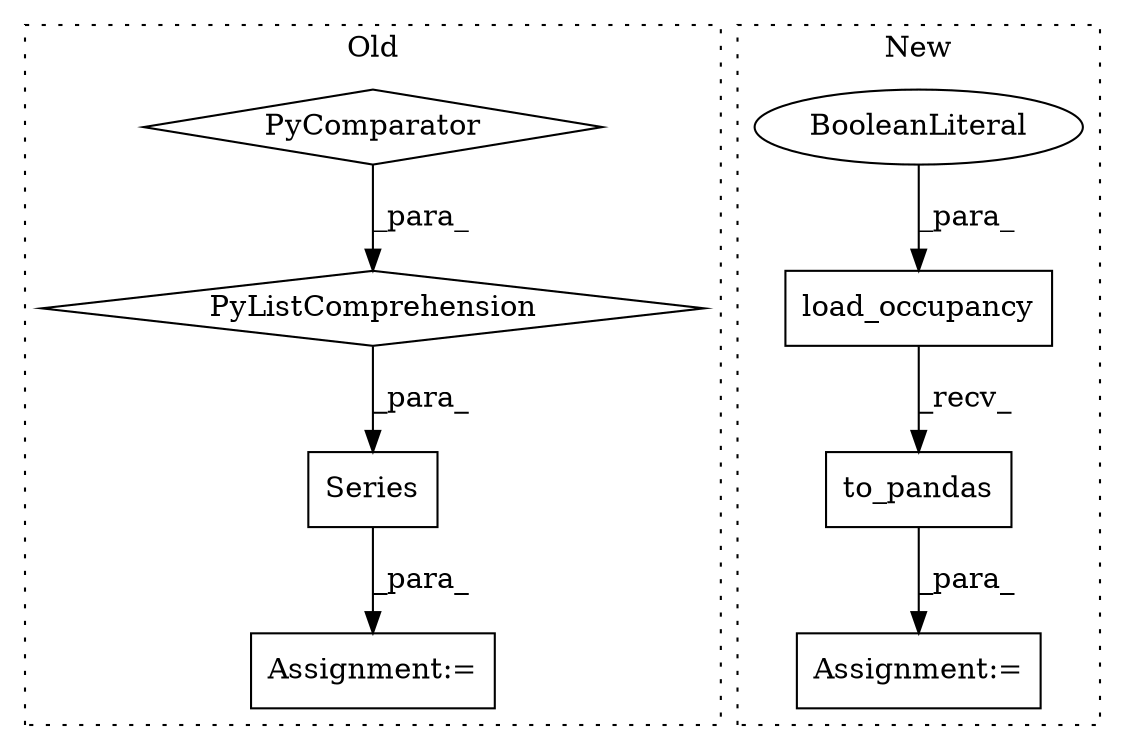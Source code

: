 digraph G {
subgraph cluster0 {
1 [label="PyComparator" a="113" s="4523" l="27" shape="diamond"];
4 [label="Series" a="32" s="4408,4558" l="18,-5" shape="box"];
7 [label="PyListComprehension" a="109" s="4426" l="132" shape="diamond"];
8 [label="Assignment:=" a="7" s="4404" l="1" shape="box"];
label = "Old";
style="dotted";
}
subgraph cluster1 {
2 [label="load_occupancy" a="32" s="4197,4216" l="15,1" shape="box"];
3 [label="to_pandas" a="32" s="4250" l="11" shape="box"];
5 [label="BooleanLiteral" a="9" s="4212" l="4" shape="ellipse"];
6 [label="Assignment:=" a="7" s="4243" l="2" shape="box"];
label = "New";
style="dotted";
}
1 -> 7 [label="_para_"];
2 -> 3 [label="_recv_"];
3 -> 6 [label="_para_"];
4 -> 8 [label="_para_"];
5 -> 2 [label="_para_"];
7 -> 4 [label="_para_"];
}